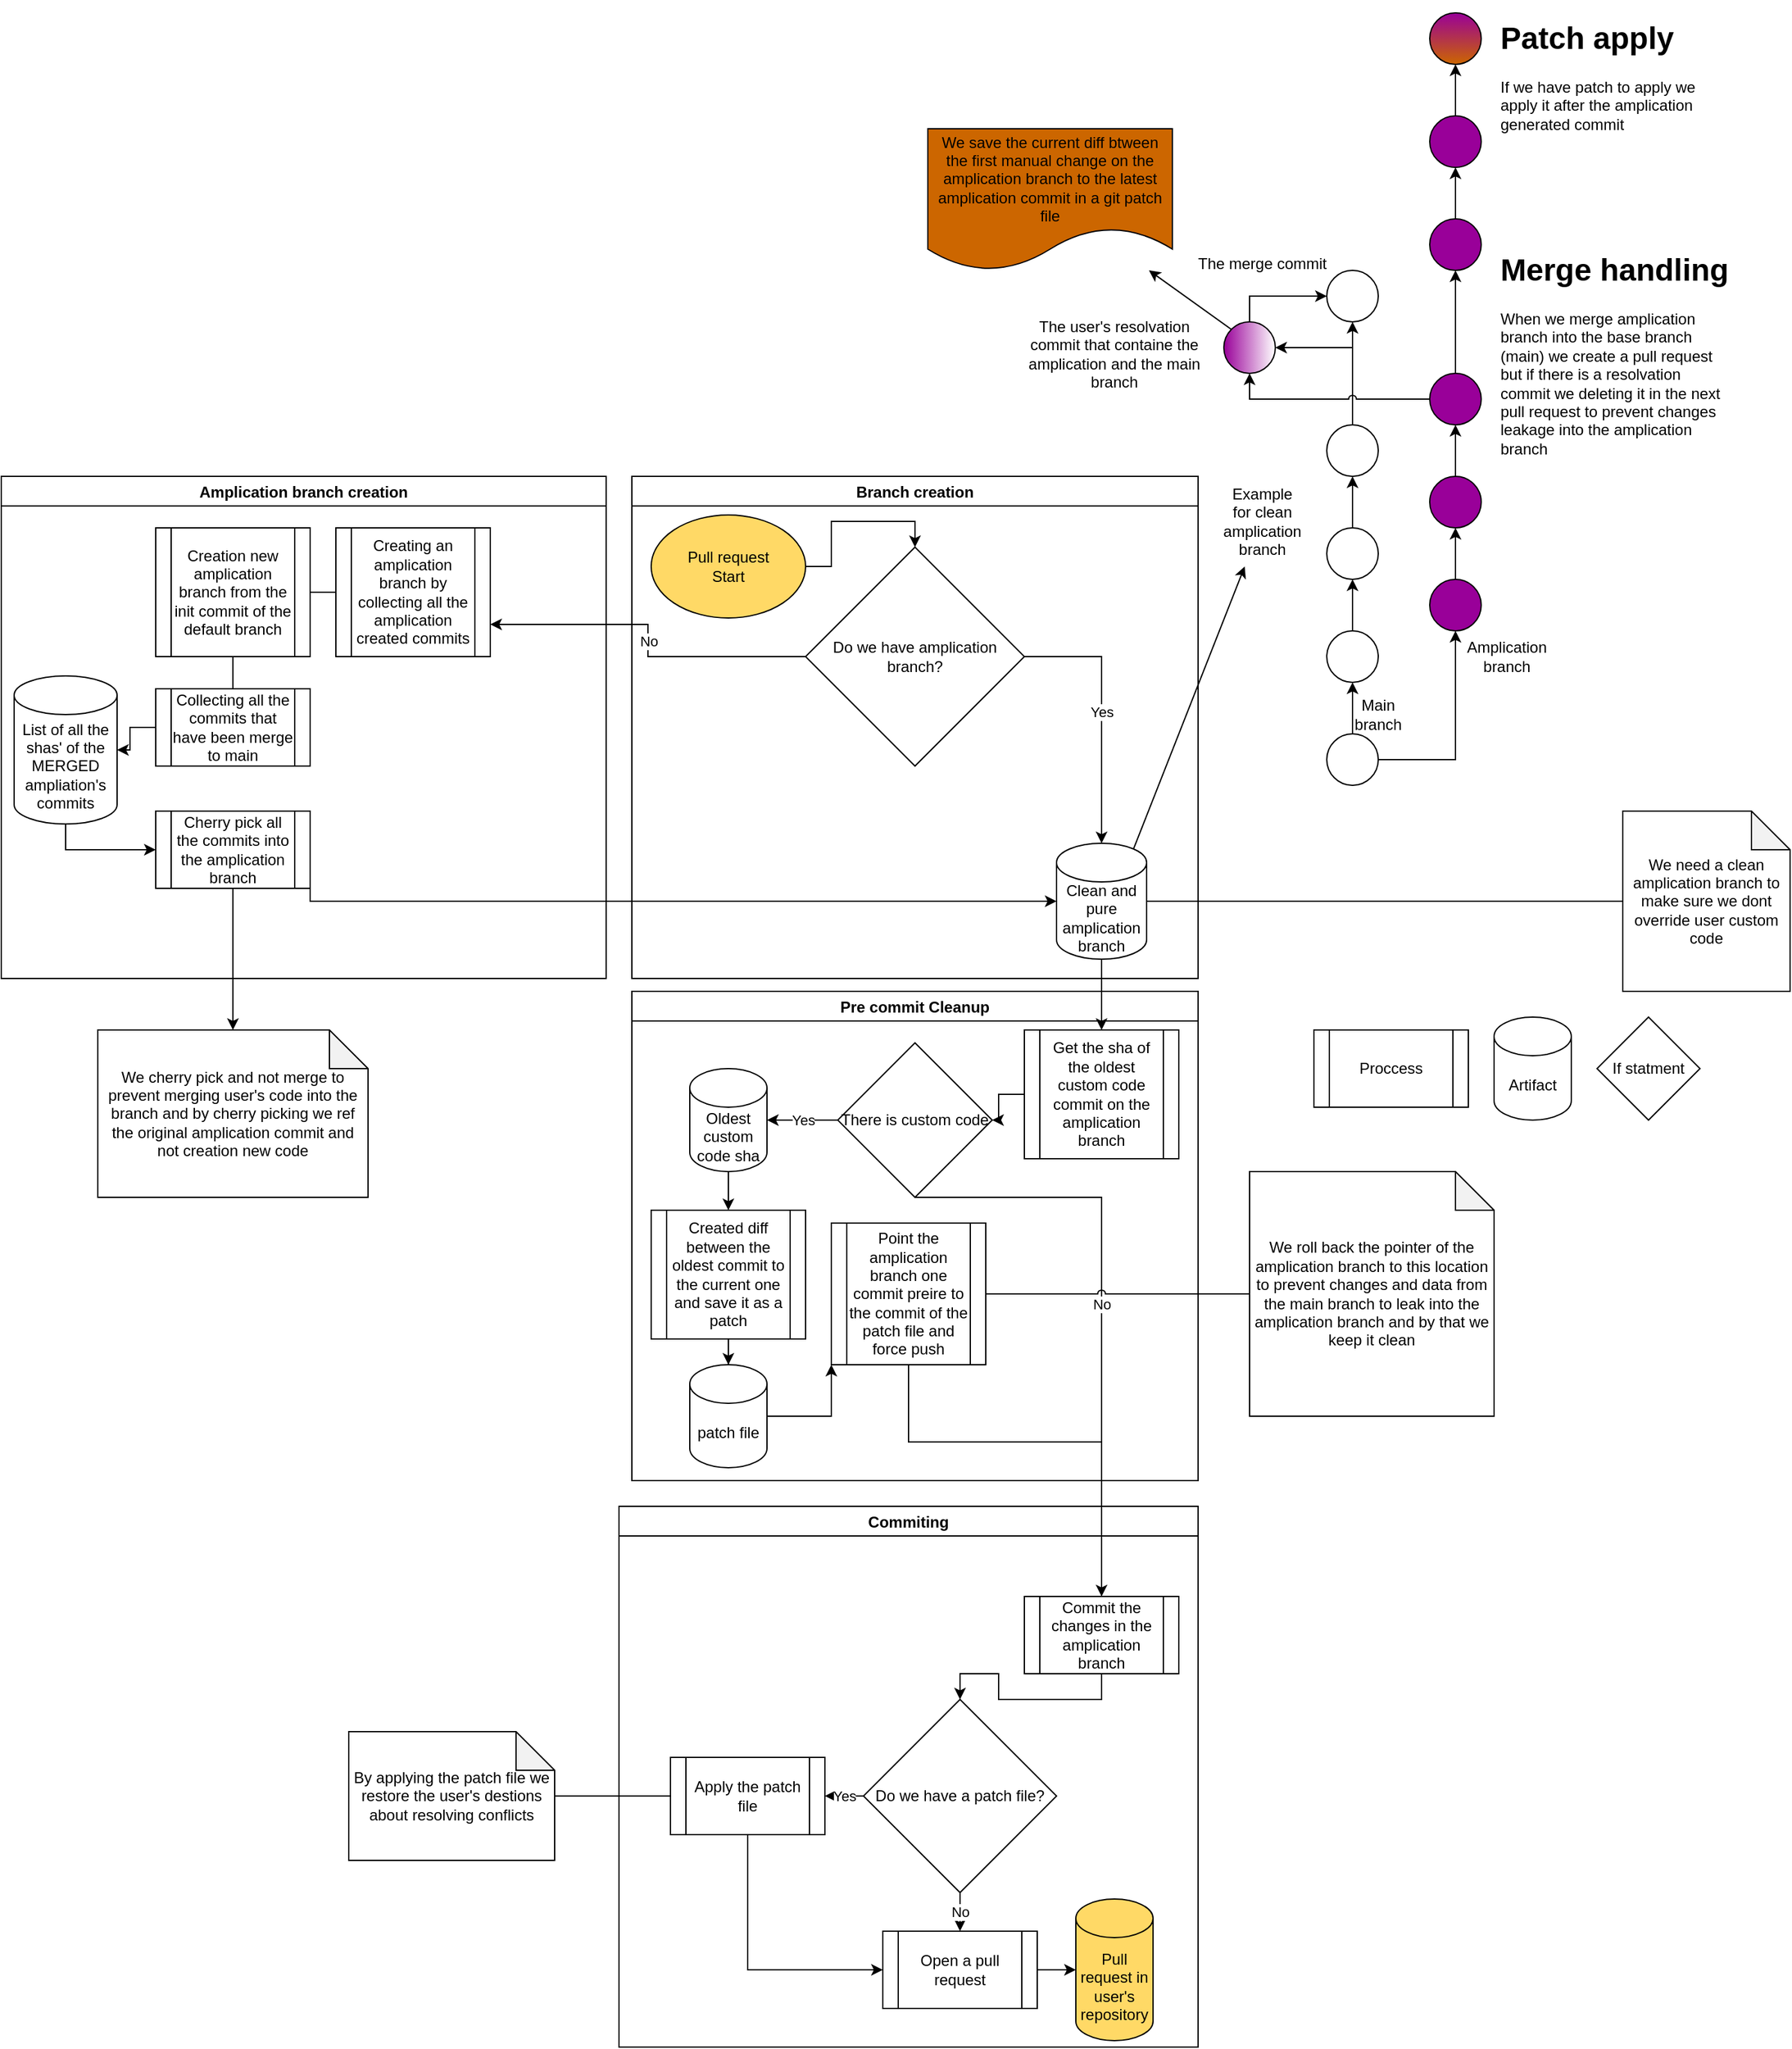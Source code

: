 <mxfile version="20.8.10" type="device"><diagram id="IkNfw3ejcy440wt3Pnj9" name="Page-1"><mxGraphModel dx="2284" dy="2007" grid="1" gridSize="10" guides="1" tooltips="1" connect="1" arrows="1" fold="1" page="1" pageScale="1" pageWidth="850" pageHeight="1100" math="0" shadow="0"><root><mxCell id="0"/><mxCell id="1" parent="0"/><mxCell id="pv_CQNOxu7oUw1MYuwPw-35" style="rounded=0;orthogonalLoop=1;jettySize=auto;html=1;exitX=0.855;exitY=0;exitDx=0;exitDy=4.35;exitPerimeter=0;" parent="1" source="pv_CQNOxu7oUw1MYuwPw-72" target="pv_CQNOxu7oUw1MYuwPw-30" edge="1"><mxGeometry relative="1" as="geometry"><mxPoint x="427.426" y="261.716" as="sourcePoint"/></mxGeometry></mxCell><mxCell id="pv_CQNOxu7oUw1MYuwPw-39" style="edgeStyle=orthogonalEdgeStyle;rounded=0;orthogonalLoop=1;jettySize=auto;html=1;endArrow=none;endFill=0;" parent="1" source="pv_CQNOxu7oUw1MYuwPw-72" target="pv_CQNOxu7oUw1MYuwPw-2" edge="1"><mxGeometry relative="1" as="geometry"><mxPoint x="445" y="290" as="sourcePoint"/></mxGeometry></mxCell><mxCell id="pv_CQNOxu7oUw1MYuwPw-2" value="We need a clean amplication branch to make sure we dont override user custom code" style="shape=note;whiteSpace=wrap;html=1;backgroundOutline=1;darkOpacity=0.05;" parent="1" vertex="1"><mxGeometry x="790" y="220" width="130" height="140" as="geometry"/></mxCell><mxCell id="pv_CQNOxu7oUw1MYuwPw-10" style="edgeStyle=orthogonalEdgeStyle;rounded=0;orthogonalLoop=1;jettySize=auto;html=1;exitX=0.5;exitY=0;exitDx=0;exitDy=0;" parent="1" source="pv_CQNOxu7oUw1MYuwPw-8" target="pv_CQNOxu7oUw1MYuwPw-9" edge="1"><mxGeometry relative="1" as="geometry"/></mxCell><mxCell id="pv_CQNOxu7oUw1MYuwPw-8" value="" style="ellipse;whiteSpace=wrap;html=1;aspect=fixed;" parent="1" vertex="1"><mxGeometry x="560" y="160" width="40" height="40" as="geometry"/></mxCell><mxCell id="pv_CQNOxu7oUw1MYuwPw-13" style="edgeStyle=orthogonalEdgeStyle;rounded=0;orthogonalLoop=1;jettySize=auto;html=1;exitX=0.5;exitY=0;exitDx=0;exitDy=0;" parent="1" source="pv_CQNOxu7oUw1MYuwPw-9" target="pv_CQNOxu7oUw1MYuwPw-12" edge="1"><mxGeometry relative="1" as="geometry"/></mxCell><mxCell id="pv_CQNOxu7oUw1MYuwPw-14" style="edgeStyle=orthogonalEdgeStyle;rounded=0;orthogonalLoop=1;jettySize=auto;html=1;exitX=1;exitY=0.5;exitDx=0;exitDy=0;entryX=0.5;entryY=1;entryDx=0;entryDy=0;" parent="1" source="pv_CQNOxu7oUw1MYuwPw-8" target="pv_CQNOxu7oUw1MYuwPw-11" edge="1"><mxGeometry relative="1" as="geometry"/></mxCell><mxCell id="pv_CQNOxu7oUw1MYuwPw-9" value="" style="ellipse;whiteSpace=wrap;html=1;aspect=fixed;" parent="1" vertex="1"><mxGeometry x="560" y="80" width="40" height="40" as="geometry"/></mxCell><mxCell id="pv_CQNOxu7oUw1MYuwPw-17" style="edgeStyle=orthogonalEdgeStyle;rounded=0;orthogonalLoop=1;jettySize=auto;html=1;exitX=0.5;exitY=0;exitDx=0;exitDy=0;" parent="1" source="pv_CQNOxu7oUw1MYuwPw-11" target="pv_CQNOxu7oUw1MYuwPw-16" edge="1"><mxGeometry relative="1" as="geometry"/></mxCell><mxCell id="pv_CQNOxu7oUw1MYuwPw-11" value="" style="ellipse;whiteSpace=wrap;html=1;aspect=fixed;fillColor=#990099;" parent="1" vertex="1"><mxGeometry x="640" y="40" width="40" height="40" as="geometry"/></mxCell><mxCell id="pv_CQNOxu7oUw1MYuwPw-18" style="edgeStyle=orthogonalEdgeStyle;rounded=0;orthogonalLoop=1;jettySize=auto;html=1;exitX=0.5;exitY=0;exitDx=0;exitDy=0;" parent="1" source="pv_CQNOxu7oUw1MYuwPw-12" target="pv_CQNOxu7oUw1MYuwPw-15" edge="1"><mxGeometry relative="1" as="geometry"/></mxCell><mxCell id="pv_CQNOxu7oUw1MYuwPw-12" value="" style="ellipse;whiteSpace=wrap;html=1;aspect=fixed;" parent="1" vertex="1"><mxGeometry x="560" width="40" height="40" as="geometry"/></mxCell><mxCell id="pv_CQNOxu7oUw1MYuwPw-25" style="edgeStyle=orthogonalEdgeStyle;rounded=0;orthogonalLoop=1;jettySize=auto;html=1;exitX=0.5;exitY=0;exitDx=0;exitDy=0;entryX=1;entryY=0.5;entryDx=0;entryDy=0;jumpStyle=arc;" parent="1" source="pv_CQNOxu7oUw1MYuwPw-15" target="pv_CQNOxu7oUw1MYuwPw-21" edge="1"><mxGeometry relative="1" as="geometry"><mxPoint x="590" y="-180" as="targetPoint"/></mxGeometry></mxCell><mxCell id="pv_CQNOxu7oUw1MYuwPw-33" style="edgeStyle=orthogonalEdgeStyle;rounded=0;orthogonalLoop=1;jettySize=auto;html=1;exitX=0.5;exitY=0;exitDx=0;exitDy=0;jumpStyle=arc;" parent="1" source="pv_CQNOxu7oUw1MYuwPw-15" target="pv_CQNOxu7oUw1MYuwPw-26" edge="1"><mxGeometry relative="1" as="geometry"/></mxCell><mxCell id="pv_CQNOxu7oUw1MYuwPw-15" value="" style="ellipse;whiteSpace=wrap;html=1;aspect=fixed;" parent="1" vertex="1"><mxGeometry x="560" y="-80" width="40" height="40" as="geometry"/></mxCell><mxCell id="pv_CQNOxu7oUw1MYuwPw-23" style="edgeStyle=orthogonalEdgeStyle;rounded=0;orthogonalLoop=1;jettySize=auto;html=1;exitX=0.5;exitY=0;exitDx=0;exitDy=0;" parent="1" source="pv_CQNOxu7oUw1MYuwPw-16" target="pv_CQNOxu7oUw1MYuwPw-22" edge="1"><mxGeometry relative="1" as="geometry"/></mxCell><mxCell id="pv_CQNOxu7oUw1MYuwPw-16" value="" style="ellipse;whiteSpace=wrap;html=1;aspect=fixed;fillColor=#990099;" parent="1" vertex="1"><mxGeometry x="640" y="-40" width="40" height="40" as="geometry"/></mxCell><mxCell id="pv_CQNOxu7oUw1MYuwPw-19" value="Main branch" style="text;html=1;strokeColor=none;fillColor=none;align=center;verticalAlign=middle;whiteSpace=wrap;rounded=0;" parent="1" vertex="1"><mxGeometry x="570" y="130" width="60" height="30" as="geometry"/></mxCell><mxCell id="pv_CQNOxu7oUw1MYuwPw-20" value="Amplication branch" style="text;html=1;strokeColor=none;fillColor=none;align=center;verticalAlign=middle;whiteSpace=wrap;rounded=0;" parent="1" vertex="1"><mxGeometry x="670" y="85" width="60" height="30" as="geometry"/></mxCell><mxCell id="pv_CQNOxu7oUw1MYuwPw-27" style="edgeStyle=orthogonalEdgeStyle;rounded=0;orthogonalLoop=1;jettySize=auto;html=1;exitX=0.5;exitY=0;exitDx=0;exitDy=0;entryX=0;entryY=0.5;entryDx=0;entryDy=0;" parent="1" source="pv_CQNOxu7oUw1MYuwPw-21" target="pv_CQNOxu7oUw1MYuwPw-26" edge="1"><mxGeometry relative="1" as="geometry"/></mxCell><mxCell id="pv_CQNOxu7oUw1MYuwPw-51" style="rounded=0;orthogonalLoop=1;jettySize=auto;html=1;exitX=0;exitY=0;exitDx=0;exitDy=0;endArrow=classic;endFill=1;" parent="1" source="pv_CQNOxu7oUw1MYuwPw-21" target="pv_CQNOxu7oUw1MYuwPw-36" edge="1"><mxGeometry relative="1" as="geometry"/></mxCell><mxCell id="pv_CQNOxu7oUw1MYuwPw-21" value="" style="ellipse;whiteSpace=wrap;html=1;aspect=fixed;gradientColor=#990099;fillColor=default;gradientDirection=west;" parent="1" vertex="1"><mxGeometry x="480" y="-160" width="40" height="40" as="geometry"/></mxCell><mxCell id="pv_CQNOxu7oUw1MYuwPw-24" style="edgeStyle=orthogonalEdgeStyle;rounded=0;orthogonalLoop=1;jettySize=auto;html=1;exitX=0;exitY=0.5;exitDx=0;exitDy=0;jumpStyle=arc;entryX=0.5;entryY=1;entryDx=0;entryDy=0;" parent="1" source="pv_CQNOxu7oUw1MYuwPw-22" target="pv_CQNOxu7oUw1MYuwPw-21" edge="1"><mxGeometry relative="1" as="geometry"/></mxCell><mxCell id="pv_CQNOxu7oUw1MYuwPw-29" style="edgeStyle=orthogonalEdgeStyle;rounded=0;orthogonalLoop=1;jettySize=auto;html=1;exitX=0.5;exitY=0;exitDx=0;exitDy=0;" parent="1" source="pv_CQNOxu7oUw1MYuwPw-22" target="pv_CQNOxu7oUw1MYuwPw-28" edge="1"><mxGeometry relative="1" as="geometry"/></mxCell><mxCell id="pv_CQNOxu7oUw1MYuwPw-22" value="" style="ellipse;whiteSpace=wrap;html=1;aspect=fixed;fillColor=#990099;" parent="1" vertex="1"><mxGeometry x="640" y="-120" width="40" height="40" as="geometry"/></mxCell><mxCell id="pv_CQNOxu7oUw1MYuwPw-26" value="" style="ellipse;whiteSpace=wrap;html=1;aspect=fixed;" parent="1" vertex="1"><mxGeometry x="560" y="-200" width="40" height="40" as="geometry"/></mxCell><mxCell id="pv_CQNOxu7oUw1MYuwPw-53" style="edgeStyle=orthogonalEdgeStyle;rounded=0;orthogonalLoop=1;jettySize=auto;html=1;exitX=0.5;exitY=0;exitDx=0;exitDy=0;endArrow=classic;endFill=1;" parent="1" source="pv_CQNOxu7oUw1MYuwPw-28" target="pv_CQNOxu7oUw1MYuwPw-52" edge="1"><mxGeometry relative="1" as="geometry"/></mxCell><mxCell id="pv_CQNOxu7oUw1MYuwPw-28" value="" style="ellipse;whiteSpace=wrap;html=1;aspect=fixed;fillColor=#990099;" parent="1" vertex="1"><mxGeometry x="640" y="-240" width="40" height="40" as="geometry"/></mxCell><mxCell id="pv_CQNOxu7oUw1MYuwPw-30" value="Example for clean amplication branch" style="text;html=1;strokeColor=none;fillColor=none;align=center;verticalAlign=middle;whiteSpace=wrap;rounded=0;" parent="1" vertex="1"><mxGeometry x="480" y="-40" width="60" height="70" as="geometry"/></mxCell><mxCell id="pv_CQNOxu7oUw1MYuwPw-31" value="&lt;h1&gt;Merge handling&lt;/h1&gt;&lt;p&gt;When we merge amplication branch into the base branch (main) we create a pull request but if there is a resolvation commit we deleting it in the next pull request to prevent changes leakage into the amplication branch&lt;/p&gt;" style="text;html=1;strokeColor=none;fillColor=none;spacing=5;spacingTop=-20;whiteSpace=wrap;overflow=hidden;rounded=0;" parent="1" vertex="1"><mxGeometry x="690" y="-220" width="190" height="190" as="geometry"/></mxCell><mxCell id="pv_CQNOxu7oUw1MYuwPw-32" value="The user's resolvation commit that containe the amplication and the main branch" style="text;html=1;strokeColor=none;fillColor=none;align=center;verticalAlign=middle;whiteSpace=wrap;rounded=0;" parent="1" vertex="1"><mxGeometry x="320" y="-170" width="150" height="70" as="geometry"/></mxCell><mxCell id="pv_CQNOxu7oUw1MYuwPw-36" value="We save the current diff btween the first manual change on the amplication branch to the latest amplication commit in a git patch file" style="shape=document;whiteSpace=wrap;html=1;boundedLbl=1;fillColor=#CC6600;gradientColor=none;gradientDirection=east;" parent="1" vertex="1"><mxGeometry x="250" y="-310" width="190" height="110" as="geometry"/></mxCell><mxCell id="pv_CQNOxu7oUw1MYuwPw-56" style="edgeStyle=orthogonalEdgeStyle;rounded=0;orthogonalLoop=1;jettySize=auto;html=1;exitX=0.5;exitY=0;exitDx=0;exitDy=0;endArrow=classic;endFill=1;" parent="1" source="pv_CQNOxu7oUw1MYuwPw-52" target="pv_CQNOxu7oUw1MYuwPw-55" edge="1"><mxGeometry relative="1" as="geometry"/></mxCell><mxCell id="pv_CQNOxu7oUw1MYuwPw-52" value="" style="ellipse;whiteSpace=wrap;html=1;aspect=fixed;fillColor=#990099;" parent="1" vertex="1"><mxGeometry x="640" y="-320" width="40" height="40" as="geometry"/></mxCell><mxCell id="pv_CQNOxu7oUw1MYuwPw-55" value="" style="ellipse;whiteSpace=wrap;html=1;aspect=fixed;fillColor=#990099;gradientColor=#CC6600;" parent="1" vertex="1"><mxGeometry x="640" y="-400" width="40" height="40" as="geometry"/></mxCell><mxCell id="pv_CQNOxu7oUw1MYuwPw-58" value="&lt;h1&gt;Patch apply&lt;/h1&gt;&lt;p&gt;If we have patch to apply we apply it after the amplication generated commit&lt;/p&gt;" style="text;html=1;strokeColor=none;fillColor=none;spacing=5;spacingTop=-20;whiteSpace=wrap;overflow=hidden;rounded=0;" parent="1" vertex="1"><mxGeometry x="690" y="-400" width="190" height="120" as="geometry"/></mxCell><mxCell id="pv_CQNOxu7oUw1MYuwPw-64" value="Branch creation" style="swimlane;fillColor=#FFFFFF;gradientColor=none;gradientDirection=west;" parent="1" vertex="1"><mxGeometry x="20" y="-40" width="440" height="390" as="geometry"><mxRectangle x="20" y="-40" width="100" height="30" as="alternateBounds"/></mxGeometry></mxCell><mxCell id="pv_CQNOxu7oUw1MYuwPw-3" value="Do we have amplication branch?" style="rhombus;whiteSpace=wrap;html=1;" parent="pv_CQNOxu7oUw1MYuwPw-64" vertex="1"><mxGeometry x="135" y="55" width="170" height="170" as="geometry"/></mxCell><mxCell id="pv_CQNOxu7oUw1MYuwPw-4" value="Yes" style="edgeStyle=orthogonalEdgeStyle;rounded=0;orthogonalLoop=1;jettySize=auto;html=1;exitX=1;exitY=0.5;exitDx=0;exitDy=0;" parent="pv_CQNOxu7oUw1MYuwPw-64" source="pv_CQNOxu7oUw1MYuwPw-3" target="pv_CQNOxu7oUw1MYuwPw-72" edge="1"><mxGeometry relative="1" as="geometry"><mxPoint x="365" y="290" as="targetPoint"/></mxGeometry></mxCell><mxCell id="pv_CQNOxu7oUw1MYuwPw-69" style="edgeStyle=orthogonalEdgeStyle;rounded=0;orthogonalLoop=1;jettySize=auto;html=1;exitX=1;exitY=0.5;exitDx=0;exitDy=0;endArrow=classic;endFill=1;" parent="pv_CQNOxu7oUw1MYuwPw-64" source="pv_CQNOxu7oUw1MYuwPw-68" target="pv_CQNOxu7oUw1MYuwPw-3" edge="1"><mxGeometry relative="1" as="geometry"/></mxCell><mxCell id="pv_CQNOxu7oUw1MYuwPw-68" value="Pull request&lt;br&gt;Start" style="ellipse;whiteSpace=wrap;html=1;fillColor=#FFD966;gradientColor=none;gradientDirection=west;" parent="pv_CQNOxu7oUw1MYuwPw-64" vertex="1"><mxGeometry x="15" y="30" width="120" height="80" as="geometry"/></mxCell><mxCell id="pv_CQNOxu7oUw1MYuwPw-72" value="Clean and pure amplication branch" style="shape=cylinder3;whiteSpace=wrap;html=1;boundedLbl=1;backgroundOutline=1;size=15;fillColor=#FFFFFF;gradientColor=none;gradientDirection=west;" parent="pv_CQNOxu7oUw1MYuwPw-64" vertex="1"><mxGeometry x="330" y="285" width="70" height="90" as="geometry"/></mxCell><mxCell id="pv_CQNOxu7oUw1MYuwPw-66" value="Commiting" style="swimlane;fillColor=#FFFFFF;gradientColor=none;gradientDirection=west;" parent="1" vertex="1"><mxGeometry x="10" y="760" width="450" height="420" as="geometry"/></mxCell><mxCell id="pv_CQNOxu7oUw1MYuwPw-37" value="Commit the changes in the amplication branch" style="shape=process;whiteSpace=wrap;html=1;backgroundOutline=1;fillColor=#FFFFFF;gradientColor=none;gradientDirection=west;" parent="pv_CQNOxu7oUw1MYuwPw-66" vertex="1"><mxGeometry x="315" y="70" width="120" height="60" as="geometry"/></mxCell><mxCell id="pv_CQNOxu7oUw1MYuwPw-44" value="Do we have a patch file?" style="rhombus;whiteSpace=wrap;html=1;fillColor=#FFFFFF;gradientColor=none;gradientDirection=west;" parent="pv_CQNOxu7oUw1MYuwPw-66" vertex="1"><mxGeometry x="190" y="150" width="150" height="150" as="geometry"/></mxCell><mxCell id="pv_CQNOxu7oUw1MYuwPw-47" style="edgeStyle=orthogonalEdgeStyle;rounded=0;orthogonalLoop=1;jettySize=auto;html=1;exitX=0.5;exitY=1;exitDx=0;exitDy=0;endArrow=classic;endFill=1;" parent="pv_CQNOxu7oUw1MYuwPw-66" source="pv_CQNOxu7oUw1MYuwPw-37" target="pv_CQNOxu7oUw1MYuwPw-44" edge="1"><mxGeometry relative="1" as="geometry"/></mxCell><mxCell id="pv_CQNOxu7oUw1MYuwPw-45" value="Apply the patch file" style="shape=process;whiteSpace=wrap;html=1;backgroundOutline=1;fillColor=#FFFFFF;gradientColor=none;gradientDirection=west;" parent="pv_CQNOxu7oUw1MYuwPw-66" vertex="1"><mxGeometry x="40" y="195" width="120" height="60" as="geometry"/></mxCell><mxCell id="pv_CQNOxu7oUw1MYuwPw-49" value="Yes" style="edgeStyle=orthogonalEdgeStyle;rounded=0;orthogonalLoop=1;jettySize=auto;html=1;exitX=0;exitY=0.5;exitDx=0;exitDy=0;endArrow=classic;endFill=1;" parent="pv_CQNOxu7oUw1MYuwPw-66" source="pv_CQNOxu7oUw1MYuwPw-44" target="pv_CQNOxu7oUw1MYuwPw-45" edge="1"><mxGeometry relative="1" as="geometry"/></mxCell><mxCell id="pv_CQNOxu7oUw1MYuwPw-106" style="edgeStyle=orthogonalEdgeStyle;rounded=0;jumpStyle=arc;orthogonalLoop=1;jettySize=auto;html=1;exitX=1;exitY=0.5;exitDx=0;exitDy=0;endArrow=classic;endFill=1;" parent="pv_CQNOxu7oUw1MYuwPw-66" source="pv_CQNOxu7oUw1MYuwPw-40" target="pv_CQNOxu7oUw1MYuwPw-105" edge="1"><mxGeometry relative="1" as="geometry"/></mxCell><mxCell id="pv_CQNOxu7oUw1MYuwPw-40" value="Open a pull request" style="shape=process;whiteSpace=wrap;html=1;backgroundOutline=1;fillColor=#FFFFFF;gradientColor=none;gradientDirection=west;" parent="pv_CQNOxu7oUw1MYuwPw-66" vertex="1"><mxGeometry x="205" y="330" width="120" height="60" as="geometry"/></mxCell><mxCell id="pv_CQNOxu7oUw1MYuwPw-48" value="No" style="edgeStyle=orthogonalEdgeStyle;rounded=0;orthogonalLoop=1;jettySize=auto;html=1;exitX=0.5;exitY=1;exitDx=0;exitDy=0;endArrow=classic;endFill=1;" parent="pv_CQNOxu7oUw1MYuwPw-66" source="pv_CQNOxu7oUw1MYuwPw-44" target="pv_CQNOxu7oUw1MYuwPw-40" edge="1"><mxGeometry relative="1" as="geometry"/></mxCell><mxCell id="pv_CQNOxu7oUw1MYuwPw-50" style="edgeStyle=orthogonalEdgeStyle;rounded=0;orthogonalLoop=1;jettySize=auto;html=1;exitX=0.5;exitY=1;exitDx=0;exitDy=0;entryX=0;entryY=0.5;entryDx=0;entryDy=0;endArrow=classic;endFill=1;" parent="pv_CQNOxu7oUw1MYuwPw-66" source="pv_CQNOxu7oUw1MYuwPw-45" target="pv_CQNOxu7oUw1MYuwPw-40" edge="1"><mxGeometry relative="1" as="geometry"/></mxCell><mxCell id="pv_CQNOxu7oUw1MYuwPw-105" value="Pull request in user's repository" style="shape=cylinder3;whiteSpace=wrap;html=1;boundedLbl=1;backgroundOutline=1;size=15;fillColor=#FFD966;gradientColor=none;gradientDirection=west;" parent="pv_CQNOxu7oUw1MYuwPw-66" vertex="1"><mxGeometry x="355" y="305" width="60" height="110" as="geometry"/></mxCell><mxCell id="pv_CQNOxu7oUw1MYuwPw-67" value="Pre commit Cleanup" style="swimlane;fillColor=#FFFFFF;gradientColor=none;gradientDirection=west;" parent="1" vertex="1"><mxGeometry x="20" y="360" width="440" height="380" as="geometry"/></mxCell><mxCell id="pv_CQNOxu7oUw1MYuwPw-79" style="edgeStyle=orthogonalEdgeStyle;rounded=0;orthogonalLoop=1;jettySize=auto;html=1;exitX=0;exitY=0.5;exitDx=0;exitDy=0;endArrow=classic;endFill=1;" parent="pv_CQNOxu7oUw1MYuwPw-67" source="pv_CQNOxu7oUw1MYuwPw-70" target="pv_CQNOxu7oUw1MYuwPw-78" edge="1"><mxGeometry relative="1" as="geometry"/></mxCell><mxCell id="pv_CQNOxu7oUw1MYuwPw-70" value="Get the sha of the oldest custom code commit on the amplication branch" style="shape=process;whiteSpace=wrap;html=1;backgroundOutline=1;fillColor=#FFFFFF;gradientColor=none;gradientDirection=west;" parent="pv_CQNOxu7oUw1MYuwPw-67" vertex="1"><mxGeometry x="305" y="30" width="120" height="100" as="geometry"/></mxCell><mxCell id="pv_CQNOxu7oUw1MYuwPw-85" style="edgeStyle=orthogonalEdgeStyle;rounded=0;orthogonalLoop=1;jettySize=auto;html=1;exitX=0.5;exitY=1;exitDx=0;exitDy=0;exitPerimeter=0;endArrow=classic;endFill=1;" parent="pv_CQNOxu7oUw1MYuwPw-67" source="pv_CQNOxu7oUw1MYuwPw-73" target="pv_CQNOxu7oUw1MYuwPw-84" edge="1"><mxGeometry relative="1" as="geometry"/></mxCell><mxCell id="pv_CQNOxu7oUw1MYuwPw-73" value="Oldest custom code sha" style="shape=cylinder3;whiteSpace=wrap;html=1;boundedLbl=1;backgroundOutline=1;size=15;fillColor=#FFFFFF;gradientColor=none;gradientDirection=west;" parent="pv_CQNOxu7oUw1MYuwPw-67" vertex="1"><mxGeometry x="45" y="60" width="60" height="80" as="geometry"/></mxCell><mxCell id="pv_CQNOxu7oUw1MYuwPw-80" value="Yes" style="edgeStyle=orthogonalEdgeStyle;rounded=0;orthogonalLoop=1;jettySize=auto;html=1;exitX=0;exitY=0.5;exitDx=0;exitDy=0;endArrow=classic;endFill=1;" parent="pv_CQNOxu7oUw1MYuwPw-67" source="pv_CQNOxu7oUw1MYuwPw-78" target="pv_CQNOxu7oUw1MYuwPw-73" edge="1"><mxGeometry relative="1" as="geometry"/></mxCell><mxCell id="pv_CQNOxu7oUw1MYuwPw-78" value="There is custom code" style="rhombus;whiteSpace=wrap;html=1;fillColor=#FFFFFF;gradientColor=none;gradientDirection=west;" parent="pv_CQNOxu7oUw1MYuwPw-67" vertex="1"><mxGeometry x="160" y="40" width="120" height="120" as="geometry"/></mxCell><mxCell id="pv_CQNOxu7oUw1MYuwPw-87" style="edgeStyle=orthogonalEdgeStyle;rounded=0;orthogonalLoop=1;jettySize=auto;html=1;exitX=0.5;exitY=1;exitDx=0;exitDy=0;endArrow=classic;endFill=1;" parent="pv_CQNOxu7oUw1MYuwPw-67" source="pv_CQNOxu7oUw1MYuwPw-84" target="pv_CQNOxu7oUw1MYuwPw-86" edge="1"><mxGeometry relative="1" as="geometry"/></mxCell><mxCell id="pv_CQNOxu7oUw1MYuwPw-84" value="Created diff between the oldest commit to the current one and save it as a patch" style="shape=process;whiteSpace=wrap;html=1;backgroundOutline=1;fillColor=#FFFFFF;gradientColor=none;gradientDirection=west;" parent="pv_CQNOxu7oUw1MYuwPw-67" vertex="1"><mxGeometry x="15" y="170" width="120" height="100" as="geometry"/></mxCell><mxCell id="pv_CQNOxu7oUw1MYuwPw-89" style="edgeStyle=orthogonalEdgeStyle;rounded=0;orthogonalLoop=1;jettySize=auto;html=1;exitX=1;exitY=0.5;exitDx=0;exitDy=0;exitPerimeter=0;entryX=0;entryY=1;entryDx=0;entryDy=0;endArrow=classic;endFill=1;" parent="pv_CQNOxu7oUw1MYuwPw-67" source="pv_CQNOxu7oUw1MYuwPw-86" target="pv_CQNOxu7oUw1MYuwPw-88" edge="1"><mxGeometry relative="1" as="geometry"/></mxCell><mxCell id="pv_CQNOxu7oUw1MYuwPw-86" value="patch file" style="shape=cylinder3;whiteSpace=wrap;html=1;boundedLbl=1;backgroundOutline=1;size=15;fillColor=#FFFFFF;gradientColor=none;gradientDirection=west;" parent="pv_CQNOxu7oUw1MYuwPw-67" vertex="1"><mxGeometry x="45" y="290" width="60" height="80" as="geometry"/></mxCell><mxCell id="pv_CQNOxu7oUw1MYuwPw-88" value="Point the amplication branch one commit preire to the commit of the patch file and force push" style="shape=process;whiteSpace=wrap;html=1;backgroundOutline=1;fillColor=#FFFFFF;gradientColor=none;gradientDirection=west;" parent="pv_CQNOxu7oUw1MYuwPw-67" vertex="1"><mxGeometry x="155" y="180" width="120" height="110" as="geometry"/></mxCell><mxCell id="pv_CQNOxu7oUw1MYuwPw-71" style="edgeStyle=orthogonalEdgeStyle;rounded=0;orthogonalLoop=1;jettySize=auto;html=1;endArrow=classic;endFill=1;" parent="1" source="pv_CQNOxu7oUw1MYuwPw-72" target="pv_CQNOxu7oUw1MYuwPw-70" edge="1"><mxGeometry relative="1" as="geometry"><mxPoint x="385" y="330" as="sourcePoint"/></mxGeometry></mxCell><mxCell id="pv_CQNOxu7oUw1MYuwPw-75" value="Proccess" style="shape=process;whiteSpace=wrap;html=1;backgroundOutline=1;fillColor=#FFFFFF;gradientColor=none;gradientDirection=west;" parent="1" vertex="1"><mxGeometry x="550" y="390" width="120" height="60" as="geometry"/></mxCell><mxCell id="pv_CQNOxu7oUw1MYuwPw-76" value="Artifact" style="shape=cylinder3;whiteSpace=wrap;html=1;boundedLbl=1;backgroundOutline=1;size=15;fillColor=#FFFFFF;gradientColor=none;gradientDirection=west;" parent="1" vertex="1"><mxGeometry x="690" y="380" width="60" height="80" as="geometry"/></mxCell><mxCell id="pv_CQNOxu7oUw1MYuwPw-77" value="If statment" style="rhombus;whiteSpace=wrap;html=1;fillColor=#FFFFFF;gradientColor=none;gradientDirection=west;" parent="1" vertex="1"><mxGeometry x="770" y="380" width="80" height="80" as="geometry"/></mxCell><mxCell id="pv_CQNOxu7oUw1MYuwPw-81" value="No" style="edgeStyle=orthogonalEdgeStyle;rounded=0;orthogonalLoop=1;jettySize=auto;html=1;exitX=0.5;exitY=1;exitDx=0;exitDy=0;endArrow=classic;endFill=1;" parent="1" source="pv_CQNOxu7oUw1MYuwPw-78" target="pv_CQNOxu7oUw1MYuwPw-37" edge="1"><mxGeometry relative="1" as="geometry"><Array as="points"><mxPoint x="385" y="520"/></Array></mxGeometry></mxCell><mxCell id="pv_CQNOxu7oUw1MYuwPw-90" value="We roll back the pointer of the amplication branch to this location to prevent changes and data from the main branch to leak into the amplication branch and by that we keep it clean" style="shape=note;whiteSpace=wrap;html=1;backgroundOutline=1;darkOpacity=0.05;fillColor=#FFFFFF;gradientColor=none;gradientDirection=west;" parent="1" vertex="1"><mxGeometry x="500" y="500" width="190" height="190" as="geometry"/></mxCell><mxCell id="pv_CQNOxu7oUw1MYuwPw-91" style="edgeStyle=orthogonalEdgeStyle;rounded=0;orthogonalLoop=1;jettySize=auto;html=1;exitX=1;exitY=0.5;exitDx=0;exitDy=0;endArrow=none;endFill=0;jumpStyle=arc;" parent="1" source="pv_CQNOxu7oUw1MYuwPw-88" target="pv_CQNOxu7oUw1MYuwPw-90" edge="1"><mxGeometry relative="1" as="geometry"/></mxCell><mxCell id="pv_CQNOxu7oUw1MYuwPw-92" style="edgeStyle=orthogonalEdgeStyle;rounded=0;orthogonalLoop=1;jettySize=auto;html=1;exitX=0.5;exitY=1;exitDx=0;exitDy=0;endArrow=none;endFill=0;jumpStyle=arc;" parent="1" source="pv_CQNOxu7oUw1MYuwPw-88" target="pv_CQNOxu7oUw1MYuwPw-37" edge="1"><mxGeometry relative="1" as="geometry"><Array as="points"><mxPoint x="235" y="710"/><mxPoint x="385" y="710"/></Array></mxGeometry></mxCell><mxCell id="pv_CQNOxu7oUw1MYuwPw-93" value="Amplication branch creation" style="swimlane;fillColor=#FFFFFF;gradientColor=none;gradientDirection=west;" parent="1" vertex="1"><mxGeometry x="-470" y="-40" width="470" height="390" as="geometry"/></mxCell><mxCell id="pv_CQNOxu7oUw1MYuwPw-95" style="edgeStyle=orthogonalEdgeStyle;rounded=0;orthogonalLoop=1;jettySize=auto;html=1;exitX=0;exitY=0.5;exitDx=0;exitDy=0;endArrow=none;endFill=0;" parent="pv_CQNOxu7oUw1MYuwPw-93" source="pv_CQNOxu7oUw1MYuwPw-5" target="pv_CQNOxu7oUw1MYuwPw-94" edge="1"><mxGeometry relative="1" as="geometry"/></mxCell><mxCell id="pv_CQNOxu7oUw1MYuwPw-5" value="Creating an amplication branch by collecting all the amplication created commits" style="shape=process;whiteSpace=wrap;html=1;backgroundOutline=1;" parent="pv_CQNOxu7oUw1MYuwPw-93" vertex="1"><mxGeometry x="260" y="40" width="120" height="100" as="geometry"/></mxCell><mxCell id="pv_CQNOxu7oUw1MYuwPw-97" style="edgeStyle=orthogonalEdgeStyle;rounded=0;orthogonalLoop=1;jettySize=auto;html=1;exitX=0.5;exitY=1;exitDx=0;exitDy=0;endArrow=none;endFill=0;" parent="pv_CQNOxu7oUw1MYuwPw-93" source="pv_CQNOxu7oUw1MYuwPw-94" target="pv_CQNOxu7oUw1MYuwPw-96" edge="1"><mxGeometry relative="1" as="geometry"/></mxCell><mxCell id="pv_CQNOxu7oUw1MYuwPw-94" value="Creation new amplication branch from the init commit of the default branch" style="shape=process;whiteSpace=wrap;html=1;backgroundOutline=1;fillColor=#FFFFFF;gradientColor=none;gradientDirection=west;" parent="pv_CQNOxu7oUw1MYuwPw-93" vertex="1"><mxGeometry x="120" y="40" width="120" height="100" as="geometry"/></mxCell><mxCell id="pv_CQNOxu7oUw1MYuwPw-102" style="edgeStyle=orthogonalEdgeStyle;rounded=0;orthogonalLoop=1;jettySize=auto;html=1;exitX=0;exitY=0.5;exitDx=0;exitDy=0;endArrow=classic;endFill=1;" parent="pv_CQNOxu7oUw1MYuwPw-93" source="pv_CQNOxu7oUw1MYuwPw-96" target="pv_CQNOxu7oUw1MYuwPw-101" edge="1"><mxGeometry relative="1" as="geometry"/></mxCell><mxCell id="pv_CQNOxu7oUw1MYuwPw-96" value="Collecting all the commits that have been merge to main" style="shape=process;whiteSpace=wrap;html=1;backgroundOutline=1;fillColor=#FFFFFF;gradientColor=none;gradientDirection=west;" parent="pv_CQNOxu7oUw1MYuwPw-93" vertex="1"><mxGeometry x="120" y="165" width="120" height="60" as="geometry"/></mxCell><mxCell id="pv_CQNOxu7oUw1MYuwPw-104" style="edgeStyle=orthogonalEdgeStyle;rounded=0;orthogonalLoop=1;jettySize=auto;html=1;exitX=0.5;exitY=1;exitDx=0;exitDy=0;exitPerimeter=0;endArrow=classic;endFill=1;" parent="pv_CQNOxu7oUw1MYuwPw-93" source="pv_CQNOxu7oUw1MYuwPw-101" target="pv_CQNOxu7oUw1MYuwPw-103" edge="1"><mxGeometry relative="1" as="geometry"/></mxCell><mxCell id="pv_CQNOxu7oUw1MYuwPw-101" value="List of all the shas' of the MERGED ampliation's commits" style="shape=cylinder3;whiteSpace=wrap;html=1;boundedLbl=1;backgroundOutline=1;size=15;fillColor=#FFFFFF;gradientColor=none;gradientDirection=west;" parent="pv_CQNOxu7oUw1MYuwPw-93" vertex="1"><mxGeometry x="10" y="155" width="80" height="115" as="geometry"/></mxCell><mxCell id="pv_CQNOxu7oUw1MYuwPw-103" value="Cherry pick all the commits into the amplication branch" style="shape=process;whiteSpace=wrap;html=1;backgroundOutline=1;fillColor=#FFFFFF;gradientColor=none;gradientDirection=west;" parent="pv_CQNOxu7oUw1MYuwPw-93" vertex="1"><mxGeometry x="120" y="260" width="120" height="60" as="geometry"/></mxCell><mxCell id="pv_CQNOxu7oUw1MYuwPw-6" value="No" style="edgeStyle=orthogonalEdgeStyle;rounded=0;orthogonalLoop=1;jettySize=auto;html=1;exitX=0;exitY=0.5;exitDx=0;exitDy=0;entryX=1;entryY=0.75;entryDx=0;entryDy=0;" parent="1" source="pv_CQNOxu7oUw1MYuwPw-3" target="pv_CQNOxu7oUw1MYuwPw-5" edge="1"><mxGeometry relative="1" as="geometry"/></mxCell><mxCell id="pv_CQNOxu7oUw1MYuwPw-100" style="edgeStyle=orthogonalEdgeStyle;rounded=0;orthogonalLoop=1;jettySize=auto;html=1;endArrow=classic;endFill=1;" parent="1" source="pv_CQNOxu7oUw1MYuwPw-103" target="pv_CQNOxu7oUw1MYuwPw-72" edge="1"><mxGeometry relative="1" as="geometry"><Array as="points"><mxPoint x="-230" y="290"/></Array></mxGeometry></mxCell><mxCell id="pv_CQNOxu7oUw1MYuwPw-107" value="We cherry pick and not merge to prevent merging user's code into the branch and by cherry picking we ref the original amplication commit and not creation new code" style="shape=note;whiteSpace=wrap;html=1;backgroundOutline=1;darkOpacity=0.05;fillColor=#FFFFFF;gradientColor=none;gradientDirection=west;" parent="1" vertex="1"><mxGeometry x="-395" y="390" width="210" height="130" as="geometry"/></mxCell><mxCell id="pv_CQNOxu7oUw1MYuwPw-108" style="edgeStyle=orthogonalEdgeStyle;rounded=0;jumpStyle=arc;orthogonalLoop=1;jettySize=auto;html=1;exitX=0.5;exitY=1;exitDx=0;exitDy=0;endArrow=classic;endFill=1;" parent="1" source="pv_CQNOxu7oUw1MYuwPw-103" target="pv_CQNOxu7oUw1MYuwPw-107" edge="1"><mxGeometry relative="1" as="geometry"/></mxCell><mxCell id="U_LlzXvmRvkk244sD-Ii-1" value="By applying the patch file we restore the user's destions about resolving conflicts" style="shape=note;whiteSpace=wrap;html=1;backgroundOutline=1;darkOpacity=0.05;" vertex="1" parent="1"><mxGeometry x="-200" y="935" width="160" height="100" as="geometry"/></mxCell><mxCell id="U_LlzXvmRvkk244sD-Ii-2" style="edgeStyle=orthogonalEdgeStyle;rounded=0;orthogonalLoop=1;jettySize=auto;html=1;exitX=0;exitY=0.5;exitDx=0;exitDy=0;endArrow=none;endFill=0;" edge="1" parent="1" source="pv_CQNOxu7oUw1MYuwPw-45" target="U_LlzXvmRvkk244sD-Ii-1"><mxGeometry relative="1" as="geometry"/></mxCell><mxCell id="U_LlzXvmRvkk244sD-Ii-3" value="The merge commit" style="text;html=1;strokeColor=none;fillColor=none;align=center;verticalAlign=middle;whiteSpace=wrap;rounded=0;" vertex="1" parent="1"><mxGeometry x="455" y="-220" width="110" height="30" as="geometry"/></mxCell></root></mxGraphModel></diagram></mxfile>